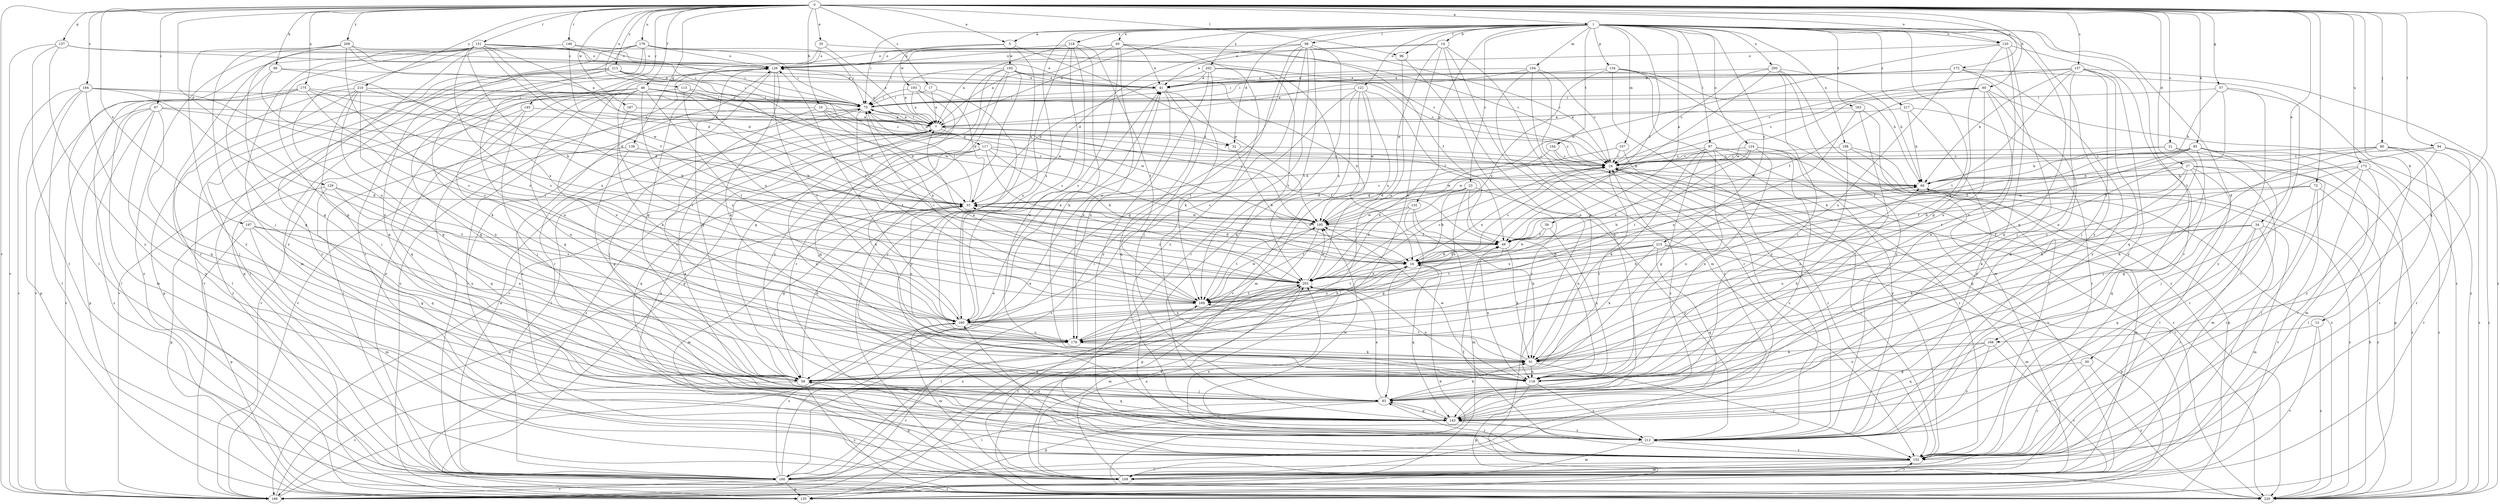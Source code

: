 strict digraph  {
0;
1;
5;
7;
10;
12;
14;
16;
17;
21;
23;
24;
27;
30;
32;
33;
34;
35;
39;
40;
41;
46;
49;
57;
58;
60;
66;
67;
72;
75;
80;
83;
85;
86;
91;
94;
96;
97;
98;
100;
104;
107;
109;
113;
117;
118;
120;
121;
124;
126;
129;
132;
134;
135;
137;
139;
143;
145;
146;
151;
152;
157;
160;
163;
164;
168;
169;
172;
173;
175;
176;
178;
184;
186;
187;
192;
193;
195;
197;
198;
200;
202;
203;
209;
210;
212;
213;
215;
217;
218;
220;
0 -> 1  [label=a];
0 -> 5  [label=a];
0 -> 10  [label=b];
0 -> 12  [label=b];
0 -> 17  [label=c];
0 -> 21  [label=c];
0 -> 27  [label=d];
0 -> 34  [label=e];
0 -> 35  [label=e];
0 -> 46  [label=f];
0 -> 57  [label=g];
0 -> 60  [label=h];
0 -> 67  [label=i];
0 -> 72  [label=i];
0 -> 80  [label=j];
0 -> 85  [label=k];
0 -> 86  [label=k];
0 -> 94  [label=l];
0 -> 96  [label=l];
0 -> 113  [label=n];
0 -> 120  [label=o];
0 -> 129  [label=p];
0 -> 137  [label=q];
0 -> 139  [label=q];
0 -> 143  [label=q];
0 -> 145  [label=r];
0 -> 146  [label=r];
0 -> 151  [label=r];
0 -> 157  [label=s];
0 -> 172  [label=u];
0 -> 173  [label=u];
0 -> 175  [label=u];
0 -> 176  [label=u];
0 -> 184  [label=v];
0 -> 186  [label=v];
0 -> 187  [label=w];
0 -> 197  [label=x];
0 -> 209  [label=y];
0 -> 210  [label=y];
0 -> 213  [label=z];
1 -> 5  [label=a];
1 -> 7  [label=a];
1 -> 14  [label=b];
1 -> 23  [label=c];
1 -> 30  [label=d];
1 -> 32  [label=d];
1 -> 39  [label=e];
1 -> 40  [label=e];
1 -> 49  [label=f];
1 -> 75  [label=i];
1 -> 91  [label=k];
1 -> 96  [label=l];
1 -> 97  [label=l];
1 -> 98  [label=l];
1 -> 104  [label=m];
1 -> 107  [label=m];
1 -> 120  [label=o];
1 -> 121  [label=o];
1 -> 124  [label=o];
1 -> 132  [label=p];
1 -> 134  [label=p];
1 -> 143  [label=q];
1 -> 160  [label=s];
1 -> 163  [label=t];
1 -> 164  [label=t];
1 -> 168  [label=t];
1 -> 198  [label=x];
1 -> 200  [label=x];
1 -> 202  [label=x];
1 -> 212  [label=y];
1 -> 215  [label=z];
1 -> 217  [label=z];
1 -> 218  [label=z];
5 -> 126  [label=o];
5 -> 152  [label=r];
5 -> 192  [label=w];
5 -> 193  [label=w];
5 -> 195  [label=w];
7 -> 24  [label=c];
7 -> 32  [label=d];
7 -> 75  [label=i];
7 -> 100  [label=l];
7 -> 117  [label=n];
7 -> 126  [label=o];
7 -> 220  [label=z];
10 -> 7  [label=a];
10 -> 32  [label=d];
10 -> 100  [label=l];
10 -> 118  [label=n];
10 -> 195  [label=w];
10 -> 203  [label=x];
12 -> 168  [label=t];
12 -> 186  [label=v];
12 -> 220  [label=z];
14 -> 41  [label=e];
14 -> 109  [label=m];
14 -> 118  [label=n];
14 -> 126  [label=o];
14 -> 143  [label=q];
14 -> 178  [label=u];
14 -> 195  [label=w];
16 -> 24  [label=c];
16 -> 33  [label=d];
16 -> 49  [label=f];
16 -> 66  [label=h];
16 -> 83  [label=j];
16 -> 143  [label=q];
16 -> 160  [label=s];
16 -> 169  [label=t];
16 -> 203  [label=x];
17 -> 7  [label=a];
17 -> 75  [label=i];
17 -> 212  [label=y];
21 -> 24  [label=c];
21 -> 66  [label=h];
21 -> 91  [label=k];
21 -> 100  [label=l];
23 -> 16  [label=b];
23 -> 33  [label=d];
23 -> 118  [label=n];
23 -> 160  [label=s];
23 -> 203  [label=x];
23 -> 212  [label=y];
24 -> 66  [label=h];
24 -> 152  [label=r];
24 -> 203  [label=x];
27 -> 16  [label=b];
27 -> 66  [label=h];
27 -> 91  [label=k];
27 -> 100  [label=l];
27 -> 109  [label=m];
27 -> 143  [label=q];
27 -> 195  [label=w];
27 -> 220  [label=z];
30 -> 58  [label=g];
30 -> 152  [label=r];
30 -> 220  [label=z];
32 -> 16  [label=b];
32 -> 24  [label=c];
33 -> 24  [label=c];
33 -> 58  [label=g];
33 -> 75  [label=i];
33 -> 109  [label=m];
33 -> 178  [label=u];
33 -> 195  [label=w];
34 -> 49  [label=f];
34 -> 91  [label=k];
34 -> 100  [label=l];
34 -> 109  [label=m];
34 -> 143  [label=q];
34 -> 152  [label=r];
34 -> 178  [label=u];
35 -> 7  [label=a];
35 -> 24  [label=c];
35 -> 58  [label=g];
35 -> 126  [label=o];
39 -> 16  [label=b];
39 -> 49  [label=f];
39 -> 118  [label=n];
40 -> 7  [label=a];
40 -> 41  [label=e];
40 -> 49  [label=f];
40 -> 75  [label=i];
40 -> 91  [label=k];
40 -> 126  [label=o];
40 -> 160  [label=s];
40 -> 178  [label=u];
41 -> 75  [label=i];
41 -> 143  [label=q];
41 -> 169  [label=t];
41 -> 178  [label=u];
46 -> 16  [label=b];
46 -> 58  [label=g];
46 -> 66  [label=h];
46 -> 75  [label=i];
46 -> 91  [label=k];
46 -> 118  [label=n];
46 -> 143  [label=q];
46 -> 160  [label=s];
46 -> 169  [label=t];
46 -> 178  [label=u];
46 -> 195  [label=w];
46 -> 220  [label=z];
49 -> 16  [label=b];
49 -> 33  [label=d];
49 -> 91  [label=k];
49 -> 118  [label=n];
57 -> 66  [label=h];
57 -> 75  [label=i];
57 -> 152  [label=r];
57 -> 169  [label=t];
57 -> 212  [label=y];
58 -> 24  [label=c];
58 -> 33  [label=d];
58 -> 83  [label=j];
58 -> 91  [label=k];
58 -> 143  [label=q];
58 -> 186  [label=v];
58 -> 220  [label=z];
60 -> 24  [label=c];
60 -> 49  [label=f];
60 -> 75  [label=i];
60 -> 118  [label=n];
60 -> 143  [label=q];
60 -> 178  [label=u];
60 -> 195  [label=w];
60 -> 220  [label=z];
66 -> 33  [label=d];
66 -> 75  [label=i];
66 -> 109  [label=m];
66 -> 220  [label=z];
67 -> 7  [label=a];
67 -> 33  [label=d];
67 -> 83  [label=j];
67 -> 135  [label=p];
67 -> 186  [label=v];
67 -> 212  [label=y];
67 -> 220  [label=z];
72 -> 33  [label=d];
72 -> 49  [label=f];
72 -> 152  [label=r];
72 -> 186  [label=v];
72 -> 220  [label=z];
75 -> 7  [label=a];
75 -> 33  [label=d];
75 -> 152  [label=r];
75 -> 169  [label=t];
75 -> 186  [label=v];
80 -> 24  [label=c];
80 -> 49  [label=f];
80 -> 91  [label=k];
80 -> 152  [label=r];
80 -> 186  [label=v];
80 -> 220  [label=z];
83 -> 75  [label=i];
83 -> 91  [label=k];
83 -> 100  [label=l];
83 -> 135  [label=p];
83 -> 143  [label=q];
83 -> 203  [label=x];
85 -> 16  [label=b];
85 -> 24  [label=c];
85 -> 49  [label=f];
85 -> 83  [label=j];
85 -> 109  [label=m];
85 -> 135  [label=p];
85 -> 152  [label=r];
85 -> 169  [label=t];
86 -> 41  [label=e];
86 -> 58  [label=g];
86 -> 160  [label=s];
86 -> 203  [label=x];
91 -> 58  [label=g];
91 -> 118  [label=n];
91 -> 152  [label=r];
91 -> 169  [label=t];
94 -> 24  [label=c];
94 -> 152  [label=r];
94 -> 160  [label=s];
94 -> 212  [label=y];
94 -> 220  [label=z];
96 -> 178  [label=u];
96 -> 220  [label=z];
97 -> 24  [label=c];
97 -> 33  [label=d];
97 -> 58  [label=g];
97 -> 91  [label=k];
97 -> 118  [label=n];
97 -> 152  [label=r];
97 -> 186  [label=v];
97 -> 220  [label=z];
98 -> 24  [label=c];
98 -> 33  [label=d];
98 -> 58  [label=g];
98 -> 100  [label=l];
98 -> 126  [label=o];
98 -> 143  [label=q];
98 -> 152  [label=r];
98 -> 169  [label=t];
98 -> 212  [label=y];
100 -> 7  [label=a];
100 -> 41  [label=e];
100 -> 126  [label=o];
100 -> 135  [label=p];
100 -> 160  [label=s];
100 -> 186  [label=v];
100 -> 203  [label=x];
100 -> 220  [label=z];
104 -> 24  [label=c];
104 -> 41  [label=e];
104 -> 75  [label=i];
104 -> 91  [label=k];
104 -> 100  [label=l];
104 -> 152  [label=r];
107 -> 24  [label=c];
107 -> 152  [label=r];
107 -> 195  [label=w];
109 -> 58  [label=g];
109 -> 126  [label=o];
109 -> 152  [label=r];
109 -> 169  [label=t];
109 -> 203  [label=x];
113 -> 75  [label=i];
113 -> 186  [label=v];
113 -> 195  [label=w];
113 -> 203  [label=x];
117 -> 16  [label=b];
117 -> 24  [label=c];
117 -> 49  [label=f];
117 -> 118  [label=n];
117 -> 143  [label=q];
117 -> 178  [label=u];
117 -> 203  [label=x];
118 -> 66  [label=h];
118 -> 135  [label=p];
118 -> 195  [label=w];
118 -> 212  [label=y];
120 -> 58  [label=g];
120 -> 118  [label=n];
120 -> 126  [label=o];
120 -> 143  [label=q];
120 -> 152  [label=r];
120 -> 195  [label=w];
121 -> 49  [label=f];
121 -> 75  [label=i];
121 -> 109  [label=m];
121 -> 160  [label=s];
121 -> 186  [label=v];
121 -> 195  [label=w];
121 -> 203  [label=x];
124 -> 24  [label=c];
124 -> 83  [label=j];
124 -> 118  [label=n];
124 -> 169  [label=t];
124 -> 195  [label=w];
124 -> 203  [label=x];
124 -> 212  [label=y];
126 -> 41  [label=e];
126 -> 58  [label=g];
126 -> 91  [label=k];
126 -> 100  [label=l];
126 -> 152  [label=r];
126 -> 160  [label=s];
129 -> 33  [label=d];
129 -> 118  [label=n];
129 -> 135  [label=p];
129 -> 143  [label=q];
129 -> 160  [label=s];
132 -> 58  [label=g];
132 -> 91  [label=k];
132 -> 109  [label=m];
132 -> 169  [label=t];
132 -> 195  [label=w];
134 -> 41  [label=e];
134 -> 66  [label=h];
134 -> 109  [label=m];
134 -> 135  [label=p];
134 -> 203  [label=x];
134 -> 212  [label=y];
135 -> 126  [label=o];
137 -> 41  [label=e];
137 -> 100  [label=l];
137 -> 126  [label=o];
137 -> 186  [label=v];
137 -> 212  [label=y];
139 -> 24  [label=c];
139 -> 58  [label=g];
139 -> 143  [label=q];
143 -> 7  [label=a];
143 -> 24  [label=c];
143 -> 83  [label=j];
143 -> 212  [label=y];
145 -> 7  [label=a];
145 -> 58  [label=g];
145 -> 83  [label=j];
145 -> 186  [label=v];
146 -> 33  [label=d];
146 -> 75  [label=i];
146 -> 100  [label=l];
146 -> 126  [label=o];
151 -> 16  [label=b];
151 -> 33  [label=d];
151 -> 41  [label=e];
151 -> 49  [label=f];
151 -> 58  [label=g];
151 -> 75  [label=i];
151 -> 126  [label=o];
151 -> 152  [label=r];
151 -> 160  [label=s];
151 -> 178  [label=u];
151 -> 195  [label=w];
151 -> 212  [label=y];
151 -> 220  [label=z];
152 -> 7  [label=a];
152 -> 49  [label=f];
152 -> 83  [label=j];
152 -> 100  [label=l];
152 -> 109  [label=m];
152 -> 160  [label=s];
152 -> 203  [label=x];
157 -> 24  [label=c];
157 -> 41  [label=e];
157 -> 66  [label=h];
157 -> 83  [label=j];
157 -> 118  [label=n];
157 -> 143  [label=q];
157 -> 169  [label=t];
157 -> 212  [label=y];
157 -> 220  [label=z];
160 -> 16  [label=b];
160 -> 41  [label=e];
160 -> 109  [label=m];
160 -> 126  [label=o];
160 -> 178  [label=u];
163 -> 7  [label=a];
163 -> 83  [label=j];
163 -> 152  [label=r];
163 -> 178  [label=u];
164 -> 24  [label=c];
164 -> 152  [label=r];
164 -> 203  [label=x];
168 -> 91  [label=k];
168 -> 118  [label=n];
168 -> 143  [label=q];
168 -> 186  [label=v];
168 -> 212  [label=y];
169 -> 7  [label=a];
169 -> 75  [label=i];
169 -> 160  [label=s];
169 -> 195  [label=w];
172 -> 7  [label=a];
172 -> 41  [label=e];
172 -> 75  [label=i];
172 -> 83  [label=j];
172 -> 178  [label=u];
172 -> 212  [label=y];
172 -> 220  [label=z];
173 -> 58  [label=g];
173 -> 66  [label=h];
173 -> 83  [label=j];
173 -> 100  [label=l];
173 -> 152  [label=r];
173 -> 220  [label=z];
175 -> 33  [label=d];
175 -> 75  [label=i];
175 -> 100  [label=l];
175 -> 109  [label=m];
175 -> 169  [label=t];
175 -> 186  [label=v];
175 -> 203  [label=x];
176 -> 24  [label=c];
176 -> 75  [label=i];
176 -> 109  [label=m];
176 -> 118  [label=n];
176 -> 126  [label=o];
176 -> 135  [label=p];
176 -> 143  [label=q];
176 -> 152  [label=r];
178 -> 66  [label=h];
178 -> 91  [label=k];
178 -> 186  [label=v];
178 -> 203  [label=x];
184 -> 75  [label=i];
184 -> 100  [label=l];
184 -> 135  [label=p];
184 -> 143  [label=q];
184 -> 178  [label=u];
184 -> 186  [label=v];
184 -> 203  [label=x];
186 -> 33  [label=d];
186 -> 41  [label=e];
187 -> 7  [label=a];
187 -> 169  [label=t];
192 -> 7  [label=a];
192 -> 16  [label=b];
192 -> 24  [label=c];
192 -> 41  [label=e];
192 -> 58  [label=g];
192 -> 135  [label=p];
192 -> 152  [label=r];
192 -> 212  [label=y];
192 -> 220  [label=z];
193 -> 7  [label=a];
193 -> 33  [label=d];
193 -> 75  [label=i];
193 -> 143  [label=q];
193 -> 186  [label=v];
195 -> 49  [label=f];
195 -> 75  [label=i];
195 -> 135  [label=p];
195 -> 169  [label=t];
197 -> 49  [label=f];
197 -> 58  [label=g];
197 -> 109  [label=m];
197 -> 135  [label=p];
197 -> 178  [label=u];
198 -> 24  [label=c];
198 -> 118  [label=n];
198 -> 135  [label=p];
198 -> 220  [label=z];
200 -> 16  [label=b];
200 -> 24  [label=c];
200 -> 41  [label=e];
200 -> 66  [label=h];
200 -> 83  [label=j];
200 -> 212  [label=y];
200 -> 220  [label=z];
202 -> 33  [label=d];
202 -> 41  [label=e];
202 -> 83  [label=j];
202 -> 169  [label=t];
202 -> 203  [label=x];
202 -> 212  [label=y];
203 -> 24  [label=c];
203 -> 33  [label=d];
203 -> 100  [label=l];
203 -> 109  [label=m];
203 -> 118  [label=n];
203 -> 169  [label=t];
203 -> 195  [label=w];
209 -> 7  [label=a];
209 -> 58  [label=g];
209 -> 75  [label=i];
209 -> 83  [label=j];
209 -> 126  [label=o];
209 -> 160  [label=s];
209 -> 212  [label=y];
210 -> 16  [label=b];
210 -> 24  [label=c];
210 -> 58  [label=g];
210 -> 75  [label=i];
210 -> 83  [label=j];
210 -> 100  [label=l];
210 -> 118  [label=n];
210 -> 135  [label=p];
212 -> 24  [label=c];
212 -> 109  [label=m];
212 -> 152  [label=r];
212 -> 195  [label=w];
213 -> 41  [label=e];
213 -> 49  [label=f];
213 -> 75  [label=i];
213 -> 91  [label=k];
213 -> 100  [label=l];
213 -> 186  [label=v];
213 -> 203  [label=x];
213 -> 212  [label=y];
215 -> 16  [label=b];
215 -> 91  [label=k];
215 -> 109  [label=m];
215 -> 135  [label=p];
215 -> 143  [label=q];
215 -> 169  [label=t];
215 -> 203  [label=x];
217 -> 7  [label=a];
217 -> 66  [label=h];
217 -> 152  [label=r];
217 -> 212  [label=y];
218 -> 7  [label=a];
218 -> 91  [label=k];
218 -> 118  [label=n];
218 -> 126  [label=o];
218 -> 160  [label=s];
218 -> 169  [label=t];
218 -> 178  [label=u];
220 -> 16  [label=b];
220 -> 24  [label=c];
220 -> 66  [label=h];
220 -> 203  [label=x];
}
